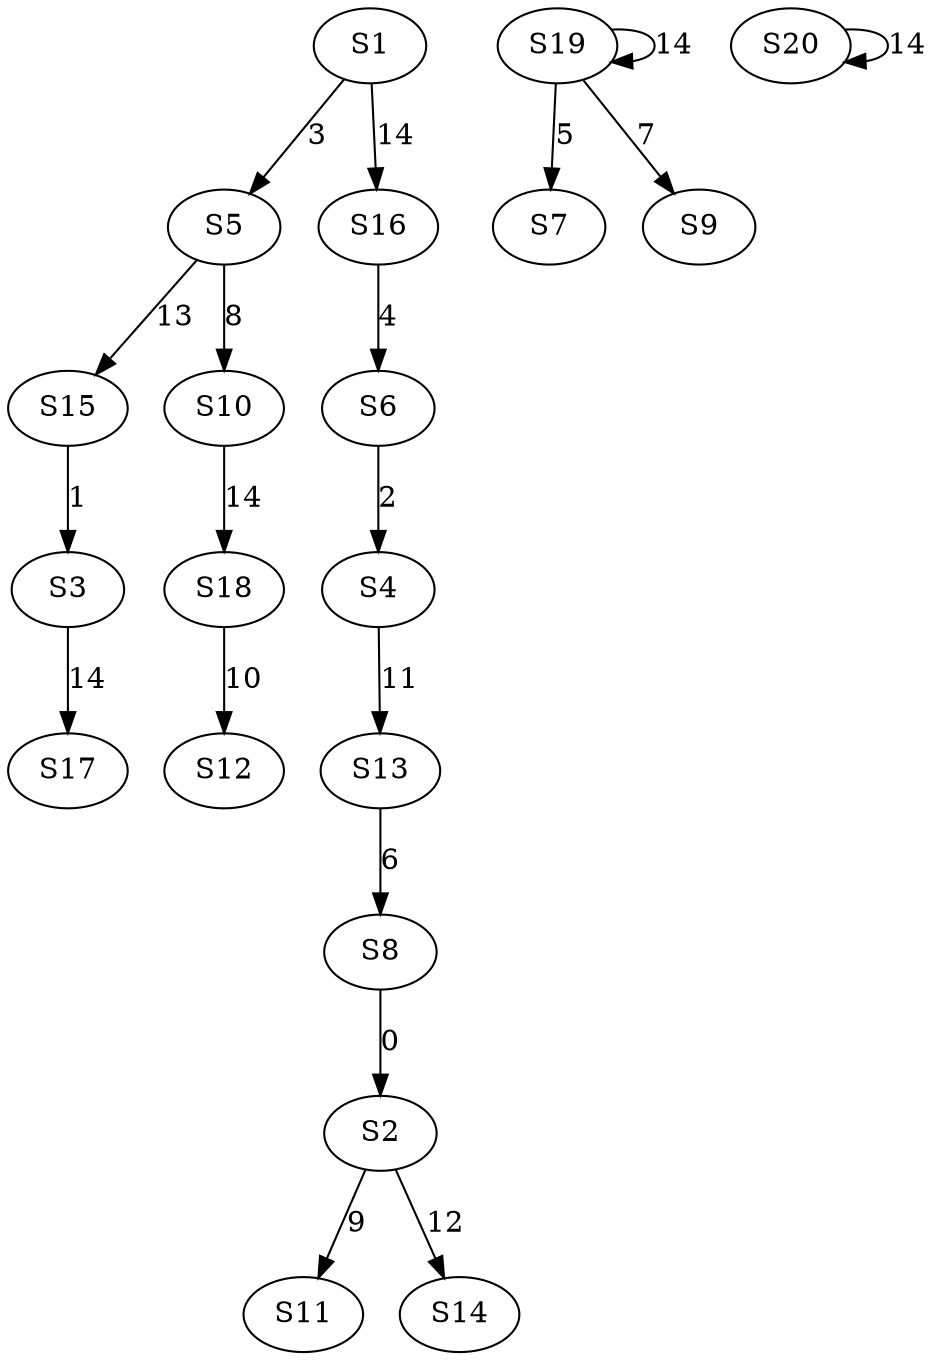 strict digraph {
	S8 -> S2 [ label = 0 ];
	S15 -> S3 [ label = 1 ];
	S6 -> S4 [ label = 2 ];
	S1 -> S5 [ label = 3 ];
	S16 -> S6 [ label = 4 ];
	S19 -> S7 [ label = 5 ];
	S13 -> S8 [ label = 6 ];
	S19 -> S9 [ label = 7 ];
	S5 -> S10 [ label = 8 ];
	S2 -> S11 [ label = 9 ];
	S18 -> S12 [ label = 10 ];
	S4 -> S13 [ label = 11 ];
	S2 -> S14 [ label = 12 ];
	S5 -> S15 [ label = 13 ];
	S1 -> S16 [ label = 14 ];
	S3 -> S17 [ label = 14 ];
	S10 -> S18 [ label = 14 ];
	S19 -> S19 [ label = 14 ];
	S20 -> S20 [ label = 14 ];
}